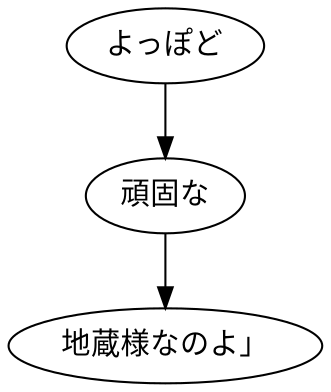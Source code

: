 digraph graph6849 {
	node0 [label="よっぽど"];
	node1 [label="頑固な"];
	node2 [label="地蔵様なのよ」"];
	node0 -> node1;
	node1 -> node2;
}
